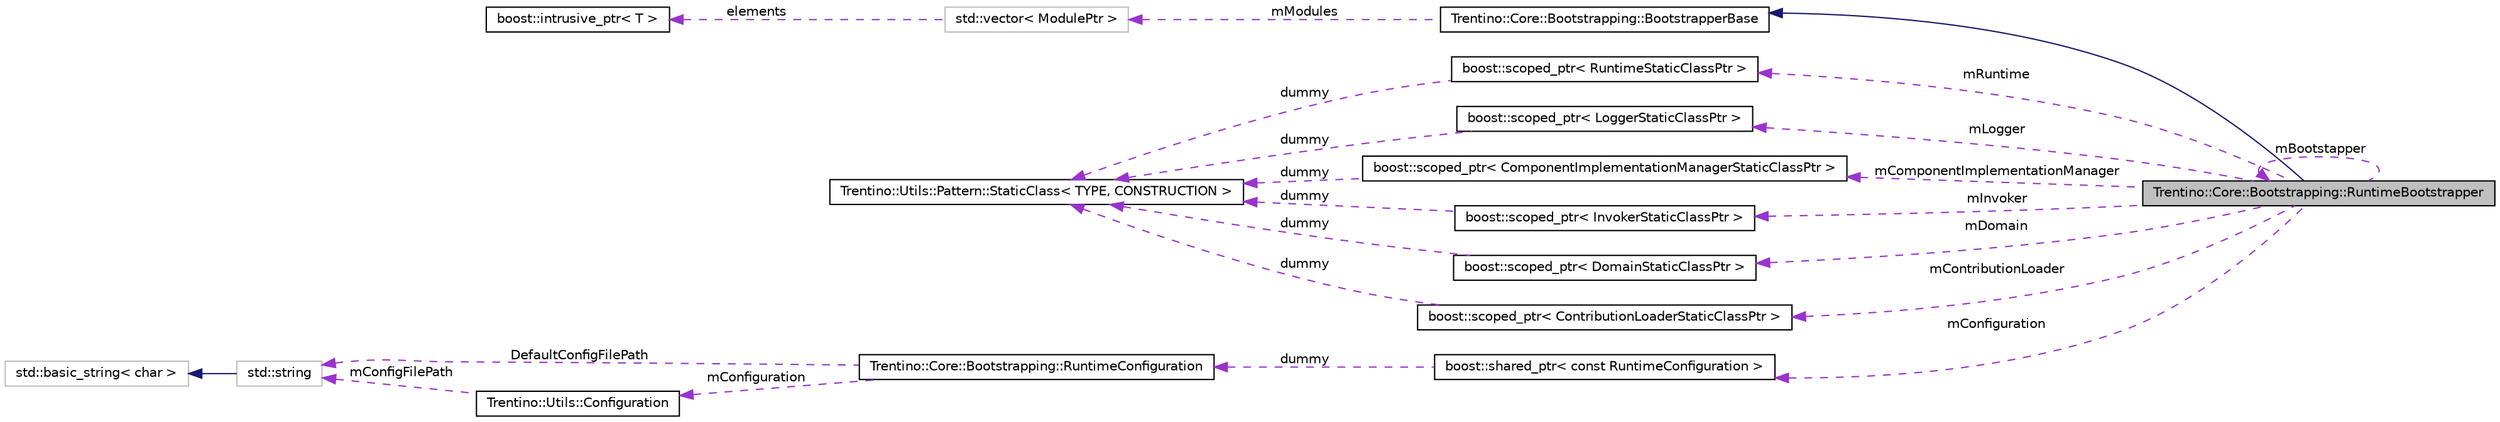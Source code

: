 digraph G
{
  edge [fontname="Helvetica",fontsize="10",labelfontname="Helvetica",labelfontsize="10"];
  node [fontname="Helvetica",fontsize="10",shape=record];
  rankdir="LR";
  Node1 [label="Trentino::Core::Bootstrapping::RuntimeBootstrapper",height=0.2,width=0.4,color="black", fillcolor="grey75", style="filled" fontcolor="black"];
  Node2 -> Node1 [dir="back",color="midnightblue",fontsize="10",style="solid",fontname="Helvetica"];
  Node2 [label="Trentino::Core::Bootstrapping::BootstrapperBase",height=0.2,width=0.4,color="black", fillcolor="white", style="filled",URL="$class_trentino_1_1_core_1_1_bootstrapping_1_1_bootstrapper_base.html",tooltip="Central class to achieve bootstrapping to start/initialize and deinitialize/shutdown corresponding mo..."];
  Node3 -> Node2 [dir="back",color="darkorchid3",fontsize="10",style="dashed",label=" mModules" ,fontname="Helvetica"];
  Node3 [label="std::vector\< ModulePtr \>",height=0.2,width=0.4,color="grey75", fillcolor="white", style="filled"];
  Node4 -> Node3 [dir="back",color="darkorchid3",fontsize="10",style="dashed",label=" elements" ,fontname="Helvetica"];
  Node4 [label="boost::intrusive_ptr\< T \>",height=0.2,width=0.4,color="black", fillcolor="white", style="filled",URL="$classboost_1_1intrusive__ptr.html"];
  Node1 -> Node1 [dir="back",color="darkorchid3",fontsize="10",style="dashed",label=" mBootstapper" ,fontname="Helvetica"];
  Node5 -> Node1 [dir="back",color="darkorchid3",fontsize="10",style="dashed",label=" mRuntime" ,fontname="Helvetica"];
  Node5 [label="boost::scoped_ptr\< RuntimeStaticClassPtr \>",height=0.2,width=0.4,color="black", fillcolor="white", style="filled",URL="$classboost_1_1scoped__ptr.html"];
  Node6 -> Node5 [dir="back",color="darkorchid3",fontsize="10",style="dashed",label=" dummy" ,fontname="Helvetica"];
  Node6 [label="Trentino::Utils::Pattern::StaticClass\< TYPE, CONSTRUCTION \>",height=0.2,width=0.4,color="black", fillcolor="white", style="filled",URL="$class_trentino_1_1_utils_1_1_pattern_1_1_static_class.html",tooltip="The StaticClass allows you to share data among boundaries if you like. The object wrapped by StaticCl..."];
  Node7 -> Node1 [dir="back",color="darkorchid3",fontsize="10",style="dashed",label=" mLogger" ,fontname="Helvetica"];
  Node7 [label="boost::scoped_ptr\< LoggerStaticClassPtr \>",height=0.2,width=0.4,color="black", fillcolor="white", style="filled",URL="$classboost_1_1scoped__ptr.html"];
  Node6 -> Node7 [dir="back",color="darkorchid3",fontsize="10",style="dashed",label=" dummy" ,fontname="Helvetica"];
  Node8 -> Node1 [dir="back",color="darkorchid3",fontsize="10",style="dashed",label=" mComponentImplementationManager" ,fontname="Helvetica"];
  Node8 [label="boost::scoped_ptr\< ComponentImplementationManagerStaticClassPtr \>",height=0.2,width=0.4,color="black", fillcolor="white", style="filled",URL="$classboost_1_1scoped__ptr.html"];
  Node6 -> Node8 [dir="back",color="darkorchid3",fontsize="10",style="dashed",label=" dummy" ,fontname="Helvetica"];
  Node9 -> Node1 [dir="back",color="darkorchid3",fontsize="10",style="dashed",label=" mInvoker" ,fontname="Helvetica"];
  Node9 [label="boost::scoped_ptr\< InvokerStaticClassPtr \>",height=0.2,width=0.4,color="black", fillcolor="white", style="filled",URL="$classboost_1_1scoped__ptr.html"];
  Node6 -> Node9 [dir="back",color="darkorchid3",fontsize="10",style="dashed",label=" dummy" ,fontname="Helvetica"];
  Node10 -> Node1 [dir="back",color="darkorchid3",fontsize="10",style="dashed",label=" mDomain" ,fontname="Helvetica"];
  Node10 [label="boost::scoped_ptr\< DomainStaticClassPtr \>",height=0.2,width=0.4,color="black", fillcolor="white", style="filled",URL="$classboost_1_1scoped__ptr.html"];
  Node6 -> Node10 [dir="back",color="darkorchid3",fontsize="10",style="dashed",label=" dummy" ,fontname="Helvetica"];
  Node11 -> Node1 [dir="back",color="darkorchid3",fontsize="10",style="dashed",label=" mConfiguration" ,fontname="Helvetica"];
  Node11 [label="boost::shared_ptr\< const RuntimeConfiguration \>",height=0.2,width=0.4,color="black", fillcolor="white", style="filled",URL="$classboost_1_1shared__ptr.html"];
  Node12 -> Node11 [dir="back",color="darkorchid3",fontsize="10",style="dashed",label=" dummy" ,fontname="Helvetica"];
  Node12 [label="Trentino::Core::Bootstrapping::RuntimeConfiguration",height=0.2,width=0.4,color="black", fillcolor="white", style="filled",URL="$class_trentino_1_1_core_1_1_bootstrapping_1_1_runtime_configuration.html"];
  Node13 -> Node12 [dir="back",color="darkorchid3",fontsize="10",style="dashed",label=" DefaultConfigFilePath" ,fontname="Helvetica"];
  Node13 [label="std::string",height=0.2,width=0.4,color="grey75", fillcolor="white", style="filled",tooltip="STL class."];
  Node14 -> Node13 [dir="back",color="midnightblue",fontsize="10",style="solid",fontname="Helvetica"];
  Node14 [label="std::basic_string\< char \>",height=0.2,width=0.4,color="grey75", fillcolor="white", style="filled",tooltip="STL class."];
  Node15 -> Node12 [dir="back",color="darkorchid3",fontsize="10",style="dashed",label=" mConfiguration" ,fontname="Helvetica"];
  Node15 [label="Trentino::Utils::Configuration",height=0.2,width=0.4,color="black", fillcolor="white", style="filled",URL="$class_trentino_1_1_utils_1_1_configuration.html"];
  Node13 -> Node15 [dir="back",color="darkorchid3",fontsize="10",style="dashed",label=" mConfigFilePath" ,fontname="Helvetica"];
  Node16 -> Node1 [dir="back",color="darkorchid3",fontsize="10",style="dashed",label=" mContributionLoader" ,fontname="Helvetica"];
  Node16 [label="boost::scoped_ptr\< ContributionLoaderStaticClassPtr \>",height=0.2,width=0.4,color="black", fillcolor="white", style="filled",URL="$classboost_1_1scoped__ptr.html"];
  Node6 -> Node16 [dir="back",color="darkorchid3",fontsize="10",style="dashed",label=" dummy" ,fontname="Helvetica"];
}
